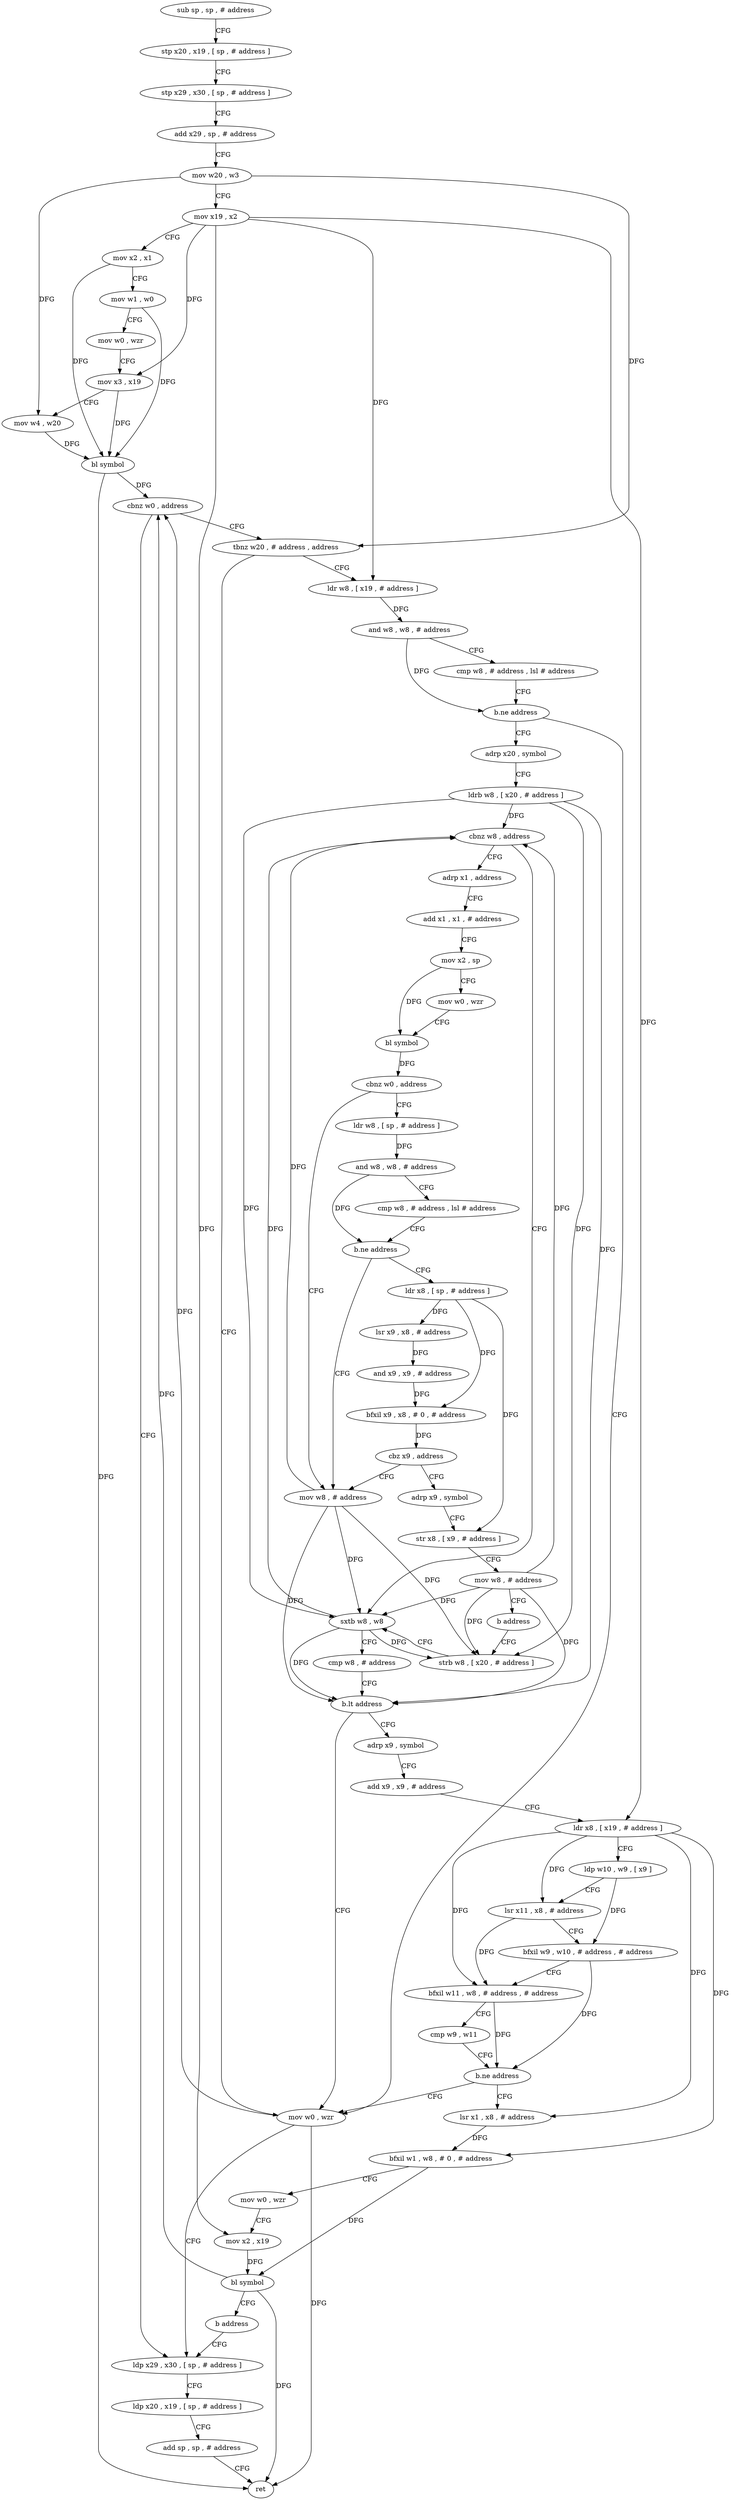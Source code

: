 digraph "func" {
"4224864" [label = "sub sp , sp , # address" ]
"4224868" [label = "stp x20 , x19 , [ sp , # address ]" ]
"4224872" [label = "stp x29 , x30 , [ sp , # address ]" ]
"4224876" [label = "add x29 , sp , # address" ]
"4224880" [label = "mov w20 , w3" ]
"4224884" [label = "mov x19 , x2" ]
"4224888" [label = "mov x2 , x1" ]
"4224892" [label = "mov w1 , w0" ]
"4224896" [label = "mov w0 , wzr" ]
"4224900" [label = "mov x3 , x19" ]
"4224904" [label = "mov w4 , w20" ]
"4224908" [label = "bl symbol" ]
"4224912" [label = "cbnz w0 , address" ]
"4225092" [label = "ldp x29 , x30 , [ sp , # address ]" ]
"4224916" [label = "tbnz w20 , # address , address" ]
"4225096" [label = "ldp x20 , x19 , [ sp , # address ]" ]
"4225100" [label = "add sp , sp , # address" ]
"4225104" [label = "ret" ]
"4225088" [label = "mov w0 , wzr" ]
"4224920" [label = "ldr w8 , [ x19 , # address ]" ]
"4224924" [label = "and w8 , w8 , # address" ]
"4224928" [label = "cmp w8 , # address , lsl # address" ]
"4224932" [label = "b.ne address" ]
"4224936" [label = "adrp x20 , symbol" ]
"4224940" [label = "ldrb w8 , [ x20 , # address ]" ]
"4224944" [label = "cbnz w8 , address" ]
"4225016" [label = "sxtb w8 , w8" ]
"4224948" [label = "adrp x1 , address" ]
"4225020" [label = "cmp w8 , # address" ]
"4225024" [label = "b.lt address" ]
"4225028" [label = "adrp x9 , symbol" ]
"4224952" [label = "add x1 , x1 , # address" ]
"4224956" [label = "mov x2 , sp" ]
"4224960" [label = "mov w0 , wzr" ]
"4224964" [label = "bl symbol" ]
"4224968" [label = "cbnz w0 , address" ]
"4225008" [label = "mov w8 , # address" ]
"4224972" [label = "ldr w8 , [ sp , # address ]" ]
"4225032" [label = "add x9 , x9 , # address" ]
"4225036" [label = "ldr x8 , [ x19 , # address ]" ]
"4225040" [label = "ldp w10 , w9 , [ x9 ]" ]
"4225044" [label = "lsr x11 , x8 , # address" ]
"4225048" [label = "bfxil w9 , w10 , # address , # address" ]
"4225052" [label = "bfxil w11 , w8 , # address , # address" ]
"4225056" [label = "cmp w9 , w11" ]
"4225060" [label = "b.ne address" ]
"4225064" [label = "lsr x1 , x8 , # address" ]
"4225012" [label = "strb w8 , [ x20 , # address ]" ]
"4224976" [label = "and w8 , w8 , # address" ]
"4224980" [label = "cmp w8 , # address , lsl # address" ]
"4224984" [label = "b.ne address" ]
"4224988" [label = "ldr x8 , [ sp , # address ]" ]
"4225068" [label = "bfxil w1 , w8 , # 0 , # address" ]
"4225072" [label = "mov w0 , wzr" ]
"4225076" [label = "mov x2 , x19" ]
"4225080" [label = "bl symbol" ]
"4225084" [label = "b address" ]
"4224992" [label = "lsr x9 , x8 , # address" ]
"4224996" [label = "and x9 , x9 , # address" ]
"4225000" [label = "bfxil x9 , x8 , # 0 , # address" ]
"4225004" [label = "cbz x9 , address" ]
"4225108" [label = "adrp x9 , symbol" ]
"4225112" [label = "str x8 , [ x9 , # address ]" ]
"4225116" [label = "mov w8 , # address" ]
"4225120" [label = "b address" ]
"4224864" -> "4224868" [ label = "CFG" ]
"4224868" -> "4224872" [ label = "CFG" ]
"4224872" -> "4224876" [ label = "CFG" ]
"4224876" -> "4224880" [ label = "CFG" ]
"4224880" -> "4224884" [ label = "CFG" ]
"4224880" -> "4224904" [ label = "DFG" ]
"4224880" -> "4224916" [ label = "DFG" ]
"4224884" -> "4224888" [ label = "CFG" ]
"4224884" -> "4224900" [ label = "DFG" ]
"4224884" -> "4224920" [ label = "DFG" ]
"4224884" -> "4225036" [ label = "DFG" ]
"4224884" -> "4225076" [ label = "DFG" ]
"4224888" -> "4224892" [ label = "CFG" ]
"4224888" -> "4224908" [ label = "DFG" ]
"4224892" -> "4224896" [ label = "CFG" ]
"4224892" -> "4224908" [ label = "DFG" ]
"4224896" -> "4224900" [ label = "CFG" ]
"4224900" -> "4224904" [ label = "CFG" ]
"4224900" -> "4224908" [ label = "DFG" ]
"4224904" -> "4224908" [ label = "DFG" ]
"4224908" -> "4224912" [ label = "DFG" ]
"4224908" -> "4225104" [ label = "DFG" ]
"4224912" -> "4225092" [ label = "CFG" ]
"4224912" -> "4224916" [ label = "CFG" ]
"4225092" -> "4225096" [ label = "CFG" ]
"4224916" -> "4225088" [ label = "CFG" ]
"4224916" -> "4224920" [ label = "CFG" ]
"4225096" -> "4225100" [ label = "CFG" ]
"4225100" -> "4225104" [ label = "CFG" ]
"4225088" -> "4225092" [ label = "CFG" ]
"4225088" -> "4224912" [ label = "DFG" ]
"4225088" -> "4225104" [ label = "DFG" ]
"4224920" -> "4224924" [ label = "DFG" ]
"4224924" -> "4224928" [ label = "CFG" ]
"4224924" -> "4224932" [ label = "DFG" ]
"4224928" -> "4224932" [ label = "CFG" ]
"4224932" -> "4225088" [ label = "CFG" ]
"4224932" -> "4224936" [ label = "CFG" ]
"4224936" -> "4224940" [ label = "CFG" ]
"4224940" -> "4224944" [ label = "DFG" ]
"4224940" -> "4225016" [ label = "DFG" ]
"4224940" -> "4225024" [ label = "DFG" ]
"4224940" -> "4225012" [ label = "DFG" ]
"4224944" -> "4225016" [ label = "CFG" ]
"4224944" -> "4224948" [ label = "CFG" ]
"4225016" -> "4225020" [ label = "CFG" ]
"4225016" -> "4224944" [ label = "DFG" ]
"4225016" -> "4225024" [ label = "DFG" ]
"4225016" -> "4225012" [ label = "DFG" ]
"4224948" -> "4224952" [ label = "CFG" ]
"4225020" -> "4225024" [ label = "CFG" ]
"4225024" -> "4225088" [ label = "CFG" ]
"4225024" -> "4225028" [ label = "CFG" ]
"4225028" -> "4225032" [ label = "CFG" ]
"4224952" -> "4224956" [ label = "CFG" ]
"4224956" -> "4224960" [ label = "CFG" ]
"4224956" -> "4224964" [ label = "DFG" ]
"4224960" -> "4224964" [ label = "CFG" ]
"4224964" -> "4224968" [ label = "DFG" ]
"4224968" -> "4225008" [ label = "CFG" ]
"4224968" -> "4224972" [ label = "CFG" ]
"4225008" -> "4225012" [ label = "DFG" ]
"4225008" -> "4224944" [ label = "DFG" ]
"4225008" -> "4225016" [ label = "DFG" ]
"4225008" -> "4225024" [ label = "DFG" ]
"4224972" -> "4224976" [ label = "DFG" ]
"4225032" -> "4225036" [ label = "CFG" ]
"4225036" -> "4225040" [ label = "CFG" ]
"4225036" -> "4225044" [ label = "DFG" ]
"4225036" -> "4225052" [ label = "DFG" ]
"4225036" -> "4225064" [ label = "DFG" ]
"4225036" -> "4225068" [ label = "DFG" ]
"4225040" -> "4225044" [ label = "CFG" ]
"4225040" -> "4225048" [ label = "DFG" ]
"4225044" -> "4225048" [ label = "CFG" ]
"4225044" -> "4225052" [ label = "DFG" ]
"4225048" -> "4225052" [ label = "CFG" ]
"4225048" -> "4225060" [ label = "DFG" ]
"4225052" -> "4225056" [ label = "CFG" ]
"4225052" -> "4225060" [ label = "DFG" ]
"4225056" -> "4225060" [ label = "CFG" ]
"4225060" -> "4225088" [ label = "CFG" ]
"4225060" -> "4225064" [ label = "CFG" ]
"4225064" -> "4225068" [ label = "DFG" ]
"4225012" -> "4225016" [ label = "CFG" ]
"4224976" -> "4224980" [ label = "CFG" ]
"4224976" -> "4224984" [ label = "DFG" ]
"4224980" -> "4224984" [ label = "CFG" ]
"4224984" -> "4225008" [ label = "CFG" ]
"4224984" -> "4224988" [ label = "CFG" ]
"4224988" -> "4224992" [ label = "DFG" ]
"4224988" -> "4225000" [ label = "DFG" ]
"4224988" -> "4225112" [ label = "DFG" ]
"4225068" -> "4225072" [ label = "CFG" ]
"4225068" -> "4225080" [ label = "DFG" ]
"4225072" -> "4225076" [ label = "CFG" ]
"4225076" -> "4225080" [ label = "DFG" ]
"4225080" -> "4225084" [ label = "CFG" ]
"4225080" -> "4224912" [ label = "DFG" ]
"4225080" -> "4225104" [ label = "DFG" ]
"4225084" -> "4225092" [ label = "CFG" ]
"4224992" -> "4224996" [ label = "DFG" ]
"4224996" -> "4225000" [ label = "DFG" ]
"4225000" -> "4225004" [ label = "DFG" ]
"4225004" -> "4225108" [ label = "CFG" ]
"4225004" -> "4225008" [ label = "CFG" ]
"4225108" -> "4225112" [ label = "CFG" ]
"4225112" -> "4225116" [ label = "CFG" ]
"4225116" -> "4225120" [ label = "CFG" ]
"4225116" -> "4224944" [ label = "DFG" ]
"4225116" -> "4225016" [ label = "DFG" ]
"4225116" -> "4225024" [ label = "DFG" ]
"4225116" -> "4225012" [ label = "DFG" ]
"4225120" -> "4225012" [ label = "CFG" ]
}
